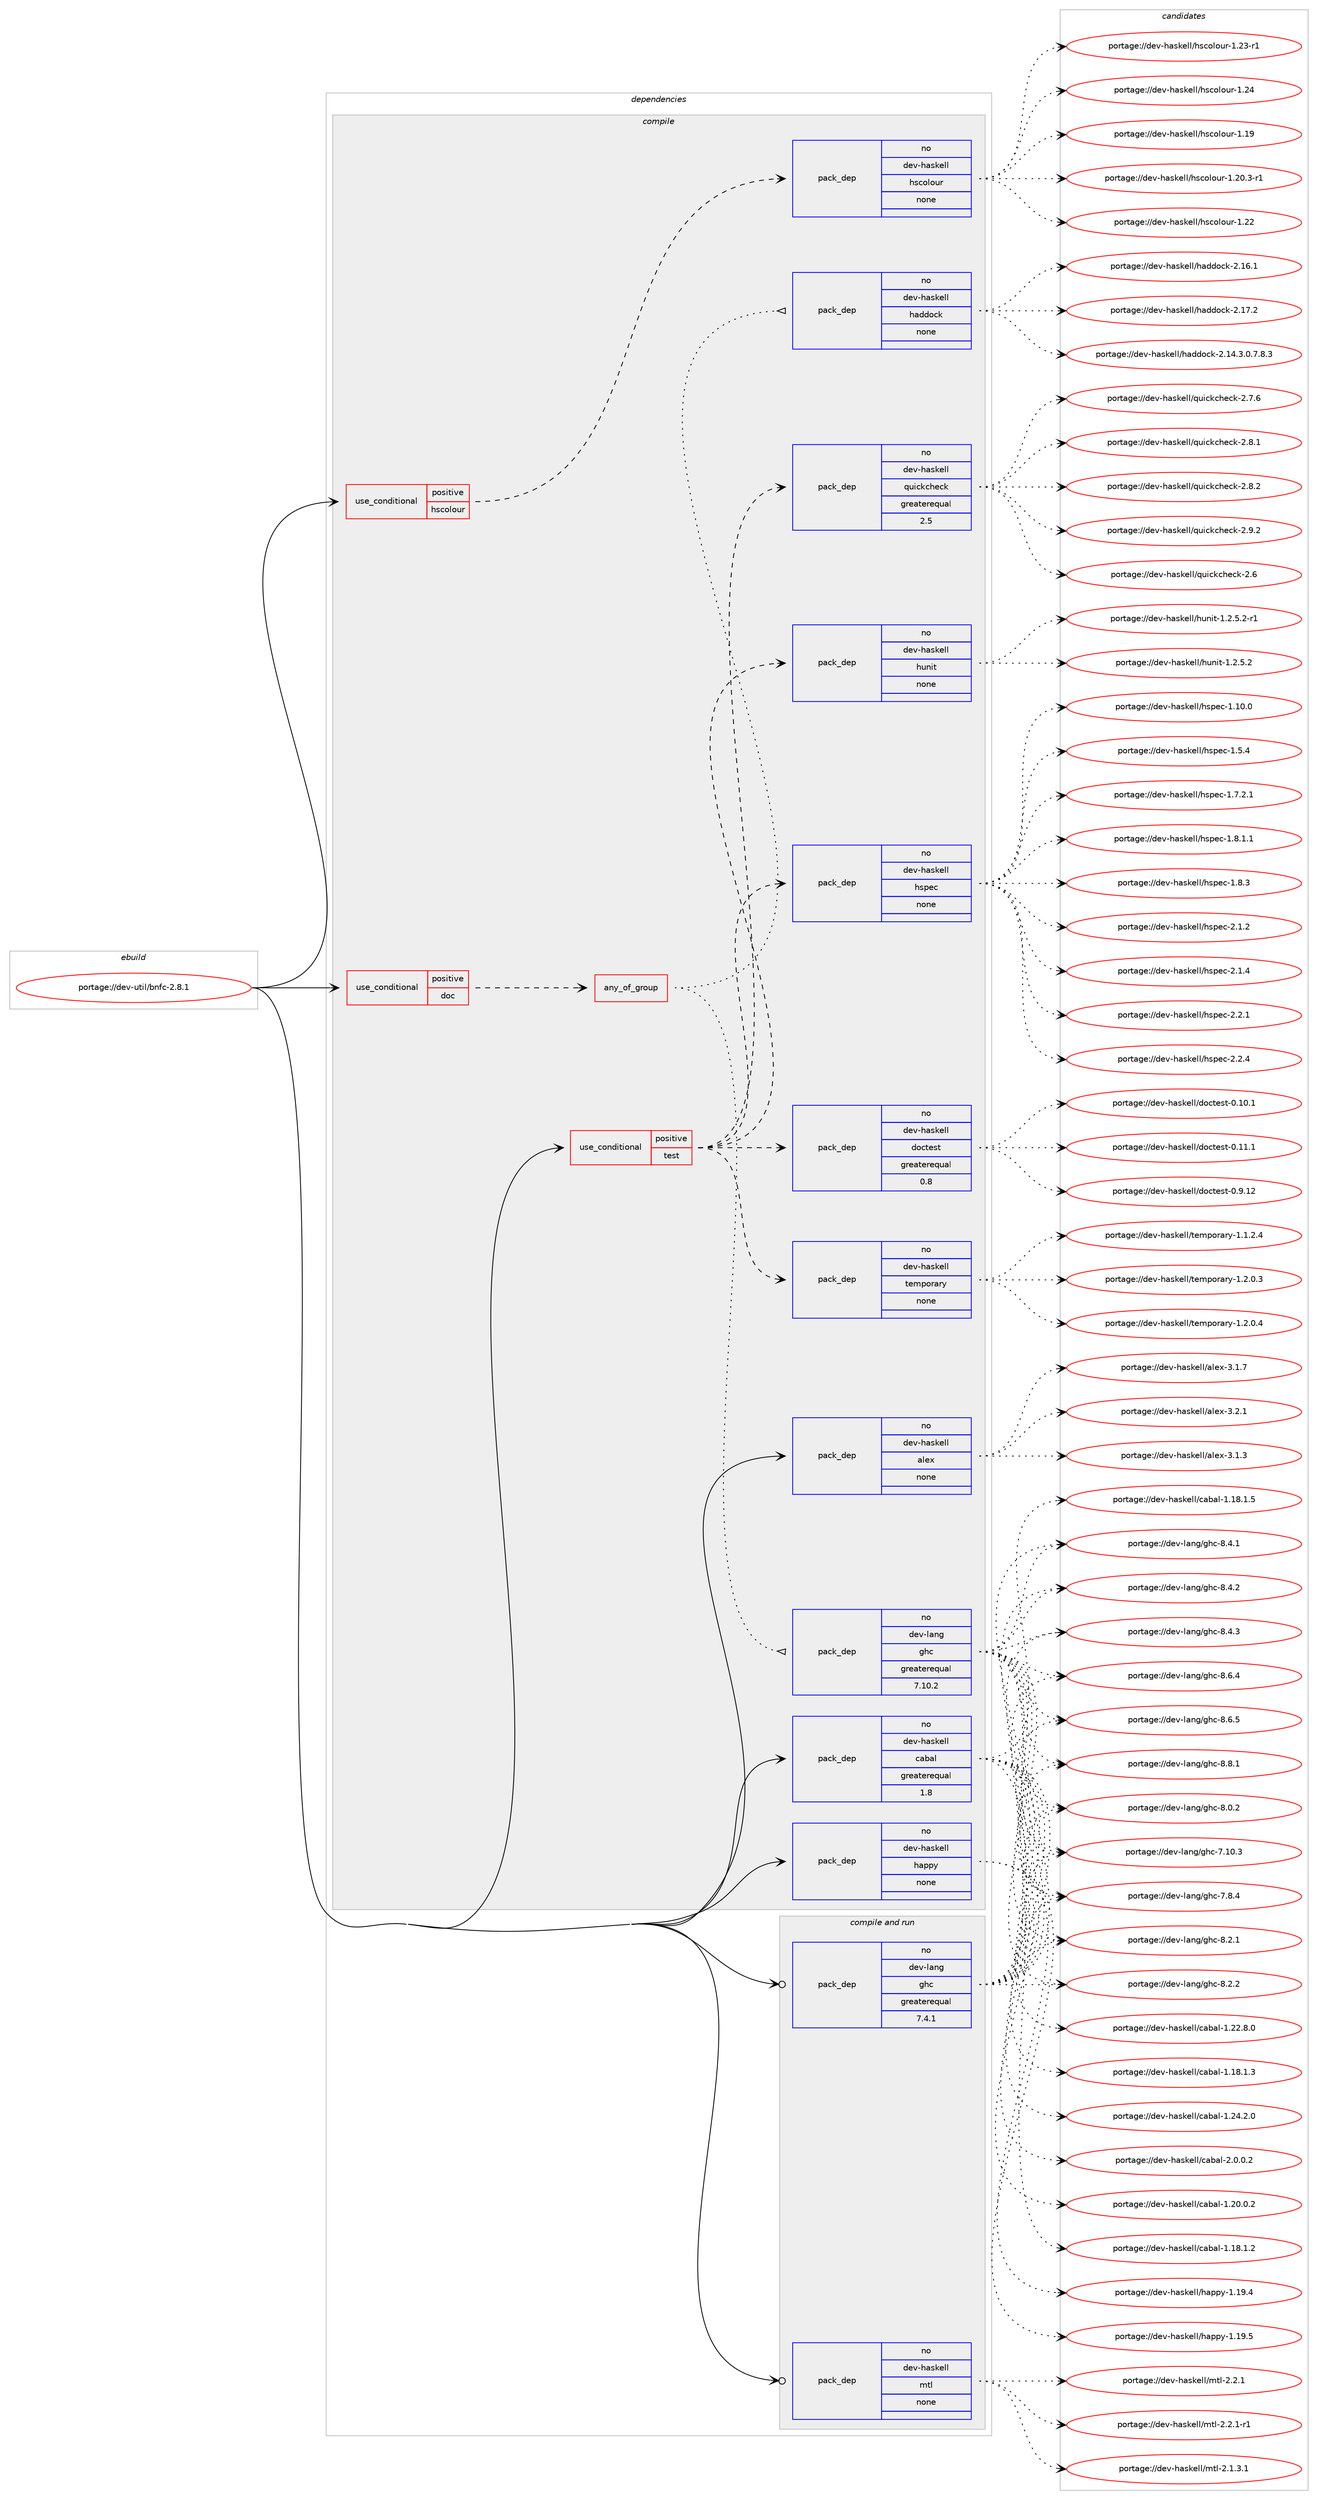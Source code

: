 digraph prolog {

# *************
# Graph options
# *************

newrank=true;
concentrate=true;
compound=true;
graph [rankdir=LR,fontname=Helvetica,fontsize=10,ranksep=1.5];#, ranksep=2.5, nodesep=0.2];
edge  [arrowhead=vee];
node  [fontname=Helvetica,fontsize=10];

# **********
# The ebuild
# **********

subgraph cluster_leftcol {
color=gray;
rank=same;
label=<<i>ebuild</i>>;
id [label="portage://dev-util/bnfc-2.8.1", color=red, width=4, href="../dev-util/bnfc-2.8.1.svg"];
}

# ****************
# The dependencies
# ****************

subgraph cluster_midcol {
color=gray;
label=<<i>dependencies</i>>;
subgraph cluster_compile {
fillcolor="#eeeeee";
style=filled;
label=<<i>compile</i>>;
subgraph cond70394 {
dependency259126 [label=<<TABLE BORDER="0" CELLBORDER="1" CELLSPACING="0" CELLPADDING="4"><TR><TD ROWSPAN="3" CELLPADDING="10">use_conditional</TD></TR><TR><TD>positive</TD></TR><TR><TD>doc</TD></TR></TABLE>>, shape=none, color=red];
subgraph any3547 {
dependency259127 [label=<<TABLE BORDER="0" CELLBORDER="1" CELLSPACING="0" CELLPADDING="4"><TR><TD CELLPADDING="10">any_of_group</TD></TR></TABLE>>, shape=none, color=red];subgraph pack185110 {
dependency259128 [label=<<TABLE BORDER="0" CELLBORDER="1" CELLSPACING="0" CELLPADDING="4" WIDTH="220"><TR><TD ROWSPAN="6" CELLPADDING="30">pack_dep</TD></TR><TR><TD WIDTH="110">no</TD></TR><TR><TD>dev-haskell</TD></TR><TR><TD>haddock</TD></TR><TR><TD>none</TD></TR><TR><TD></TD></TR></TABLE>>, shape=none, color=blue];
}
dependency259127:e -> dependency259128:w [weight=20,style="dotted",arrowhead="oinv"];
subgraph pack185111 {
dependency259129 [label=<<TABLE BORDER="0" CELLBORDER="1" CELLSPACING="0" CELLPADDING="4" WIDTH="220"><TR><TD ROWSPAN="6" CELLPADDING="30">pack_dep</TD></TR><TR><TD WIDTH="110">no</TD></TR><TR><TD>dev-lang</TD></TR><TR><TD>ghc</TD></TR><TR><TD>greaterequal</TD></TR><TR><TD>7.10.2</TD></TR></TABLE>>, shape=none, color=blue];
}
dependency259127:e -> dependency259129:w [weight=20,style="dotted",arrowhead="oinv"];
}
dependency259126:e -> dependency259127:w [weight=20,style="dashed",arrowhead="vee"];
}
id:e -> dependency259126:w [weight=20,style="solid",arrowhead="vee"];
subgraph cond70395 {
dependency259130 [label=<<TABLE BORDER="0" CELLBORDER="1" CELLSPACING="0" CELLPADDING="4"><TR><TD ROWSPAN="3" CELLPADDING="10">use_conditional</TD></TR><TR><TD>positive</TD></TR><TR><TD>hscolour</TD></TR></TABLE>>, shape=none, color=red];
subgraph pack185112 {
dependency259131 [label=<<TABLE BORDER="0" CELLBORDER="1" CELLSPACING="0" CELLPADDING="4" WIDTH="220"><TR><TD ROWSPAN="6" CELLPADDING="30">pack_dep</TD></TR><TR><TD WIDTH="110">no</TD></TR><TR><TD>dev-haskell</TD></TR><TR><TD>hscolour</TD></TR><TR><TD>none</TD></TR><TR><TD></TD></TR></TABLE>>, shape=none, color=blue];
}
dependency259130:e -> dependency259131:w [weight=20,style="dashed",arrowhead="vee"];
}
id:e -> dependency259130:w [weight=20,style="solid",arrowhead="vee"];
subgraph cond70396 {
dependency259132 [label=<<TABLE BORDER="0" CELLBORDER="1" CELLSPACING="0" CELLPADDING="4"><TR><TD ROWSPAN="3" CELLPADDING="10">use_conditional</TD></TR><TR><TD>positive</TD></TR><TR><TD>test</TD></TR></TABLE>>, shape=none, color=red];
subgraph pack185113 {
dependency259133 [label=<<TABLE BORDER="0" CELLBORDER="1" CELLSPACING="0" CELLPADDING="4" WIDTH="220"><TR><TD ROWSPAN="6" CELLPADDING="30">pack_dep</TD></TR><TR><TD WIDTH="110">no</TD></TR><TR><TD>dev-haskell</TD></TR><TR><TD>doctest</TD></TR><TR><TD>greaterequal</TD></TR><TR><TD>0.8</TD></TR></TABLE>>, shape=none, color=blue];
}
dependency259132:e -> dependency259133:w [weight=20,style="dashed",arrowhead="vee"];
subgraph pack185114 {
dependency259134 [label=<<TABLE BORDER="0" CELLBORDER="1" CELLSPACING="0" CELLPADDING="4" WIDTH="220"><TR><TD ROWSPAN="6" CELLPADDING="30">pack_dep</TD></TR><TR><TD WIDTH="110">no</TD></TR><TR><TD>dev-haskell</TD></TR><TR><TD>hspec</TD></TR><TR><TD>none</TD></TR><TR><TD></TD></TR></TABLE>>, shape=none, color=blue];
}
dependency259132:e -> dependency259134:w [weight=20,style="dashed",arrowhead="vee"];
subgraph pack185115 {
dependency259135 [label=<<TABLE BORDER="0" CELLBORDER="1" CELLSPACING="0" CELLPADDING="4" WIDTH="220"><TR><TD ROWSPAN="6" CELLPADDING="30">pack_dep</TD></TR><TR><TD WIDTH="110">no</TD></TR><TR><TD>dev-haskell</TD></TR><TR><TD>hunit</TD></TR><TR><TD>none</TD></TR><TR><TD></TD></TR></TABLE>>, shape=none, color=blue];
}
dependency259132:e -> dependency259135:w [weight=20,style="dashed",arrowhead="vee"];
subgraph pack185116 {
dependency259136 [label=<<TABLE BORDER="0" CELLBORDER="1" CELLSPACING="0" CELLPADDING="4" WIDTH="220"><TR><TD ROWSPAN="6" CELLPADDING="30">pack_dep</TD></TR><TR><TD WIDTH="110">no</TD></TR><TR><TD>dev-haskell</TD></TR><TR><TD>quickcheck</TD></TR><TR><TD>greaterequal</TD></TR><TR><TD>2.5</TD></TR></TABLE>>, shape=none, color=blue];
}
dependency259132:e -> dependency259136:w [weight=20,style="dashed",arrowhead="vee"];
subgraph pack185117 {
dependency259137 [label=<<TABLE BORDER="0" CELLBORDER="1" CELLSPACING="0" CELLPADDING="4" WIDTH="220"><TR><TD ROWSPAN="6" CELLPADDING="30">pack_dep</TD></TR><TR><TD WIDTH="110">no</TD></TR><TR><TD>dev-haskell</TD></TR><TR><TD>temporary</TD></TR><TR><TD>none</TD></TR><TR><TD></TD></TR></TABLE>>, shape=none, color=blue];
}
dependency259132:e -> dependency259137:w [weight=20,style="dashed",arrowhead="vee"];
}
id:e -> dependency259132:w [weight=20,style="solid",arrowhead="vee"];
subgraph pack185118 {
dependency259138 [label=<<TABLE BORDER="0" CELLBORDER="1" CELLSPACING="0" CELLPADDING="4" WIDTH="220"><TR><TD ROWSPAN="6" CELLPADDING="30">pack_dep</TD></TR><TR><TD WIDTH="110">no</TD></TR><TR><TD>dev-haskell</TD></TR><TR><TD>alex</TD></TR><TR><TD>none</TD></TR><TR><TD></TD></TR></TABLE>>, shape=none, color=blue];
}
id:e -> dependency259138:w [weight=20,style="solid",arrowhead="vee"];
subgraph pack185119 {
dependency259139 [label=<<TABLE BORDER="0" CELLBORDER="1" CELLSPACING="0" CELLPADDING="4" WIDTH="220"><TR><TD ROWSPAN="6" CELLPADDING="30">pack_dep</TD></TR><TR><TD WIDTH="110">no</TD></TR><TR><TD>dev-haskell</TD></TR><TR><TD>cabal</TD></TR><TR><TD>greaterequal</TD></TR><TR><TD>1.8</TD></TR></TABLE>>, shape=none, color=blue];
}
id:e -> dependency259139:w [weight=20,style="solid",arrowhead="vee"];
subgraph pack185120 {
dependency259140 [label=<<TABLE BORDER="0" CELLBORDER="1" CELLSPACING="0" CELLPADDING="4" WIDTH="220"><TR><TD ROWSPAN="6" CELLPADDING="30">pack_dep</TD></TR><TR><TD WIDTH="110">no</TD></TR><TR><TD>dev-haskell</TD></TR><TR><TD>happy</TD></TR><TR><TD>none</TD></TR><TR><TD></TD></TR></TABLE>>, shape=none, color=blue];
}
id:e -> dependency259140:w [weight=20,style="solid",arrowhead="vee"];
}
subgraph cluster_compileandrun {
fillcolor="#eeeeee";
style=filled;
label=<<i>compile and run</i>>;
subgraph pack185121 {
dependency259141 [label=<<TABLE BORDER="0" CELLBORDER="1" CELLSPACING="0" CELLPADDING="4" WIDTH="220"><TR><TD ROWSPAN="6" CELLPADDING="30">pack_dep</TD></TR><TR><TD WIDTH="110">no</TD></TR><TR><TD>dev-haskell</TD></TR><TR><TD>mtl</TD></TR><TR><TD>none</TD></TR><TR><TD></TD></TR></TABLE>>, shape=none, color=blue];
}
id:e -> dependency259141:w [weight=20,style="solid",arrowhead="odotvee"];
subgraph pack185122 {
dependency259142 [label=<<TABLE BORDER="0" CELLBORDER="1" CELLSPACING="0" CELLPADDING="4" WIDTH="220"><TR><TD ROWSPAN="6" CELLPADDING="30">pack_dep</TD></TR><TR><TD WIDTH="110">no</TD></TR><TR><TD>dev-lang</TD></TR><TR><TD>ghc</TD></TR><TR><TD>greaterequal</TD></TR><TR><TD>7.4.1</TD></TR></TABLE>>, shape=none, color=blue];
}
id:e -> dependency259142:w [weight=20,style="solid",arrowhead="odotvee"];
}
subgraph cluster_run {
fillcolor="#eeeeee";
style=filled;
label=<<i>run</i>>;
}
}

# **************
# The candidates
# **************

subgraph cluster_choices {
rank=same;
color=gray;
label=<<i>candidates</i>>;

subgraph choice185110 {
color=black;
nodesep=1;
choiceportage1001011184510497115107101108108471049710010011199107455046495246514648465546564651 [label="portage://dev-haskell/haddock-2.14.3.0.7.8.3", color=red, width=4,href="../dev-haskell/haddock-2.14.3.0.7.8.3.svg"];
choiceportage100101118451049711510710110810847104971001001119910745504649544649 [label="portage://dev-haskell/haddock-2.16.1", color=red, width=4,href="../dev-haskell/haddock-2.16.1.svg"];
choiceportage100101118451049711510710110810847104971001001119910745504649554650 [label="portage://dev-haskell/haddock-2.17.2", color=red, width=4,href="../dev-haskell/haddock-2.17.2.svg"];
dependency259128:e -> choiceportage1001011184510497115107101108108471049710010011199107455046495246514648465546564651:w [style=dotted,weight="100"];
dependency259128:e -> choiceportage100101118451049711510710110810847104971001001119910745504649544649:w [style=dotted,weight="100"];
dependency259128:e -> choiceportage100101118451049711510710110810847104971001001119910745504649554650:w [style=dotted,weight="100"];
}
subgraph choice185111 {
color=black;
nodesep=1;
choiceportage1001011184510897110103471031049945554649484651 [label="portage://dev-lang/ghc-7.10.3", color=red, width=4,href="../dev-lang/ghc-7.10.3.svg"];
choiceportage10010111845108971101034710310499455546564652 [label="portage://dev-lang/ghc-7.8.4", color=red, width=4,href="../dev-lang/ghc-7.8.4.svg"];
choiceportage10010111845108971101034710310499455646484650 [label="portage://dev-lang/ghc-8.0.2", color=red, width=4,href="../dev-lang/ghc-8.0.2.svg"];
choiceportage10010111845108971101034710310499455646504649 [label="portage://dev-lang/ghc-8.2.1", color=red, width=4,href="../dev-lang/ghc-8.2.1.svg"];
choiceportage10010111845108971101034710310499455646504650 [label="portage://dev-lang/ghc-8.2.2", color=red, width=4,href="../dev-lang/ghc-8.2.2.svg"];
choiceportage10010111845108971101034710310499455646524649 [label="portage://dev-lang/ghc-8.4.1", color=red, width=4,href="../dev-lang/ghc-8.4.1.svg"];
choiceportage10010111845108971101034710310499455646524650 [label="portage://dev-lang/ghc-8.4.2", color=red, width=4,href="../dev-lang/ghc-8.4.2.svg"];
choiceportage10010111845108971101034710310499455646524651 [label="portage://dev-lang/ghc-8.4.3", color=red, width=4,href="../dev-lang/ghc-8.4.3.svg"];
choiceportage10010111845108971101034710310499455646544652 [label="portage://dev-lang/ghc-8.6.4", color=red, width=4,href="../dev-lang/ghc-8.6.4.svg"];
choiceportage10010111845108971101034710310499455646544653 [label="portage://dev-lang/ghc-8.6.5", color=red, width=4,href="../dev-lang/ghc-8.6.5.svg"];
choiceportage10010111845108971101034710310499455646564649 [label="portage://dev-lang/ghc-8.8.1", color=red, width=4,href="../dev-lang/ghc-8.8.1.svg"];
dependency259129:e -> choiceportage1001011184510897110103471031049945554649484651:w [style=dotted,weight="100"];
dependency259129:e -> choiceportage10010111845108971101034710310499455546564652:w [style=dotted,weight="100"];
dependency259129:e -> choiceportage10010111845108971101034710310499455646484650:w [style=dotted,weight="100"];
dependency259129:e -> choiceportage10010111845108971101034710310499455646504649:w [style=dotted,weight="100"];
dependency259129:e -> choiceportage10010111845108971101034710310499455646504650:w [style=dotted,weight="100"];
dependency259129:e -> choiceportage10010111845108971101034710310499455646524649:w [style=dotted,weight="100"];
dependency259129:e -> choiceportage10010111845108971101034710310499455646524650:w [style=dotted,weight="100"];
dependency259129:e -> choiceportage10010111845108971101034710310499455646524651:w [style=dotted,weight="100"];
dependency259129:e -> choiceportage10010111845108971101034710310499455646544652:w [style=dotted,weight="100"];
dependency259129:e -> choiceportage10010111845108971101034710310499455646544653:w [style=dotted,weight="100"];
dependency259129:e -> choiceportage10010111845108971101034710310499455646564649:w [style=dotted,weight="100"];
}
subgraph choice185112 {
color=black;
nodesep=1;
choiceportage100101118451049711510710110810847104115991111081111171144549464957 [label="portage://dev-haskell/hscolour-1.19", color=red, width=4,href="../dev-haskell/hscolour-1.19.svg"];
choiceportage10010111845104971151071011081084710411599111108111117114454946504846514511449 [label="portage://dev-haskell/hscolour-1.20.3-r1", color=red, width=4,href="../dev-haskell/hscolour-1.20.3-r1.svg"];
choiceportage100101118451049711510710110810847104115991111081111171144549465050 [label="portage://dev-haskell/hscolour-1.22", color=red, width=4,href="../dev-haskell/hscolour-1.22.svg"];
choiceportage1001011184510497115107101108108471041159911110811111711445494650514511449 [label="portage://dev-haskell/hscolour-1.23-r1", color=red, width=4,href="../dev-haskell/hscolour-1.23-r1.svg"];
choiceportage100101118451049711510710110810847104115991111081111171144549465052 [label="portage://dev-haskell/hscolour-1.24", color=red, width=4,href="../dev-haskell/hscolour-1.24.svg"];
dependency259131:e -> choiceportage100101118451049711510710110810847104115991111081111171144549464957:w [style=dotted,weight="100"];
dependency259131:e -> choiceportage10010111845104971151071011081084710411599111108111117114454946504846514511449:w [style=dotted,weight="100"];
dependency259131:e -> choiceportage100101118451049711510710110810847104115991111081111171144549465050:w [style=dotted,weight="100"];
dependency259131:e -> choiceportage1001011184510497115107101108108471041159911110811111711445494650514511449:w [style=dotted,weight="100"];
dependency259131:e -> choiceportage100101118451049711510710110810847104115991111081111171144549465052:w [style=dotted,weight="100"];
}
subgraph choice185113 {
color=black;
nodesep=1;
choiceportage1001011184510497115107101108108471001119911610111511645484649484649 [label="portage://dev-haskell/doctest-0.10.1", color=red, width=4,href="../dev-haskell/doctest-0.10.1.svg"];
choiceportage1001011184510497115107101108108471001119911610111511645484649494649 [label="portage://dev-haskell/doctest-0.11.1", color=red, width=4,href="../dev-haskell/doctest-0.11.1.svg"];
choiceportage1001011184510497115107101108108471001119911610111511645484657464950 [label="portage://dev-haskell/doctest-0.9.12", color=red, width=4,href="../dev-haskell/doctest-0.9.12.svg"];
dependency259133:e -> choiceportage1001011184510497115107101108108471001119911610111511645484649484649:w [style=dotted,weight="100"];
dependency259133:e -> choiceportage1001011184510497115107101108108471001119911610111511645484649494649:w [style=dotted,weight="100"];
dependency259133:e -> choiceportage1001011184510497115107101108108471001119911610111511645484657464950:w [style=dotted,weight="100"];
}
subgraph choice185114 {
color=black;
nodesep=1;
choiceportage1001011184510497115107101108108471041151121019945494649484648 [label="portage://dev-haskell/hspec-1.10.0", color=red, width=4,href="../dev-haskell/hspec-1.10.0.svg"];
choiceportage10010111845104971151071011081084710411511210199454946534652 [label="portage://dev-haskell/hspec-1.5.4", color=red, width=4,href="../dev-haskell/hspec-1.5.4.svg"];
choiceportage100101118451049711510710110810847104115112101994549465546504649 [label="portage://dev-haskell/hspec-1.7.2.1", color=red, width=4,href="../dev-haskell/hspec-1.7.2.1.svg"];
choiceportage100101118451049711510710110810847104115112101994549465646494649 [label="portage://dev-haskell/hspec-1.8.1.1", color=red, width=4,href="../dev-haskell/hspec-1.8.1.1.svg"];
choiceportage10010111845104971151071011081084710411511210199454946564651 [label="portage://dev-haskell/hspec-1.8.3", color=red, width=4,href="../dev-haskell/hspec-1.8.3.svg"];
choiceportage10010111845104971151071011081084710411511210199455046494650 [label="portage://dev-haskell/hspec-2.1.2", color=red, width=4,href="../dev-haskell/hspec-2.1.2.svg"];
choiceportage10010111845104971151071011081084710411511210199455046494652 [label="portage://dev-haskell/hspec-2.1.4", color=red, width=4,href="../dev-haskell/hspec-2.1.4.svg"];
choiceportage10010111845104971151071011081084710411511210199455046504649 [label="portage://dev-haskell/hspec-2.2.1", color=red, width=4,href="../dev-haskell/hspec-2.2.1.svg"];
choiceportage10010111845104971151071011081084710411511210199455046504652 [label="portage://dev-haskell/hspec-2.2.4", color=red, width=4,href="../dev-haskell/hspec-2.2.4.svg"];
dependency259134:e -> choiceportage1001011184510497115107101108108471041151121019945494649484648:w [style=dotted,weight="100"];
dependency259134:e -> choiceportage10010111845104971151071011081084710411511210199454946534652:w [style=dotted,weight="100"];
dependency259134:e -> choiceportage100101118451049711510710110810847104115112101994549465546504649:w [style=dotted,weight="100"];
dependency259134:e -> choiceportage100101118451049711510710110810847104115112101994549465646494649:w [style=dotted,weight="100"];
dependency259134:e -> choiceportage10010111845104971151071011081084710411511210199454946564651:w [style=dotted,weight="100"];
dependency259134:e -> choiceportage10010111845104971151071011081084710411511210199455046494650:w [style=dotted,weight="100"];
dependency259134:e -> choiceportage10010111845104971151071011081084710411511210199455046494652:w [style=dotted,weight="100"];
dependency259134:e -> choiceportage10010111845104971151071011081084710411511210199455046504649:w [style=dotted,weight="100"];
dependency259134:e -> choiceportage10010111845104971151071011081084710411511210199455046504652:w [style=dotted,weight="100"];
}
subgraph choice185115 {
color=black;
nodesep=1;
choiceportage1001011184510497115107101108108471041171101051164549465046534650 [label="portage://dev-haskell/hunit-1.2.5.2", color=red, width=4,href="../dev-haskell/hunit-1.2.5.2.svg"];
choiceportage10010111845104971151071011081084710411711010511645494650465346504511449 [label="portage://dev-haskell/hunit-1.2.5.2-r1", color=red, width=4,href="../dev-haskell/hunit-1.2.5.2-r1.svg"];
dependency259135:e -> choiceportage1001011184510497115107101108108471041171101051164549465046534650:w [style=dotted,weight="100"];
dependency259135:e -> choiceportage10010111845104971151071011081084710411711010511645494650465346504511449:w [style=dotted,weight="100"];
}
subgraph choice185116 {
color=black;
nodesep=1;
choiceportage10010111845104971151071011081084711311710599107991041019910745504654 [label="portage://dev-haskell/quickcheck-2.6", color=red, width=4,href="../dev-haskell/quickcheck-2.6.svg"];
choiceportage100101118451049711510710110810847113117105991079910410199107455046554654 [label="portage://dev-haskell/quickcheck-2.7.6", color=red, width=4,href="../dev-haskell/quickcheck-2.7.6.svg"];
choiceportage100101118451049711510710110810847113117105991079910410199107455046564649 [label="portage://dev-haskell/quickcheck-2.8.1", color=red, width=4,href="../dev-haskell/quickcheck-2.8.1.svg"];
choiceportage100101118451049711510710110810847113117105991079910410199107455046564650 [label="portage://dev-haskell/quickcheck-2.8.2", color=red, width=4,href="../dev-haskell/quickcheck-2.8.2.svg"];
choiceportage100101118451049711510710110810847113117105991079910410199107455046574650 [label="portage://dev-haskell/quickcheck-2.9.2", color=red, width=4,href="../dev-haskell/quickcheck-2.9.2.svg"];
dependency259136:e -> choiceportage10010111845104971151071011081084711311710599107991041019910745504654:w [style=dotted,weight="100"];
dependency259136:e -> choiceportage100101118451049711510710110810847113117105991079910410199107455046554654:w [style=dotted,weight="100"];
dependency259136:e -> choiceportage100101118451049711510710110810847113117105991079910410199107455046564649:w [style=dotted,weight="100"];
dependency259136:e -> choiceportage100101118451049711510710110810847113117105991079910410199107455046564650:w [style=dotted,weight="100"];
dependency259136:e -> choiceportage100101118451049711510710110810847113117105991079910410199107455046574650:w [style=dotted,weight="100"];
}
subgraph choice185117 {
color=black;
nodesep=1;
choiceportage100101118451049711510710110810847116101109112111114971141214549464946504652 [label="portage://dev-haskell/temporary-1.1.2.4", color=red, width=4,href="../dev-haskell/temporary-1.1.2.4.svg"];
choiceportage100101118451049711510710110810847116101109112111114971141214549465046484651 [label="portage://dev-haskell/temporary-1.2.0.3", color=red, width=4,href="../dev-haskell/temporary-1.2.0.3.svg"];
choiceportage100101118451049711510710110810847116101109112111114971141214549465046484652 [label="portage://dev-haskell/temporary-1.2.0.4", color=red, width=4,href="../dev-haskell/temporary-1.2.0.4.svg"];
dependency259137:e -> choiceportage100101118451049711510710110810847116101109112111114971141214549464946504652:w [style=dotted,weight="100"];
dependency259137:e -> choiceportage100101118451049711510710110810847116101109112111114971141214549465046484651:w [style=dotted,weight="100"];
dependency259137:e -> choiceportage100101118451049711510710110810847116101109112111114971141214549465046484652:w [style=dotted,weight="100"];
}
subgraph choice185118 {
color=black;
nodesep=1;
choiceportage10010111845104971151071011081084797108101120455146494651 [label="portage://dev-haskell/alex-3.1.3", color=red, width=4,href="../dev-haskell/alex-3.1.3.svg"];
choiceportage10010111845104971151071011081084797108101120455146494655 [label="portage://dev-haskell/alex-3.1.7", color=red, width=4,href="../dev-haskell/alex-3.1.7.svg"];
choiceportage10010111845104971151071011081084797108101120455146504649 [label="portage://dev-haskell/alex-3.2.1", color=red, width=4,href="../dev-haskell/alex-3.2.1.svg"];
dependency259138:e -> choiceportage10010111845104971151071011081084797108101120455146494651:w [style=dotted,weight="100"];
dependency259138:e -> choiceportage10010111845104971151071011081084797108101120455146494655:w [style=dotted,weight="100"];
dependency259138:e -> choiceportage10010111845104971151071011081084797108101120455146504649:w [style=dotted,weight="100"];
}
subgraph choice185119 {
color=black;
nodesep=1;
choiceportage10010111845104971151071011081084799979897108454946495646494650 [label="portage://dev-haskell/cabal-1.18.1.2", color=red, width=4,href="../dev-haskell/cabal-1.18.1.2.svg"];
choiceportage10010111845104971151071011081084799979897108454946495646494651 [label="portage://dev-haskell/cabal-1.18.1.3", color=red, width=4,href="../dev-haskell/cabal-1.18.1.3.svg"];
choiceportage10010111845104971151071011081084799979897108454946495646494653 [label="portage://dev-haskell/cabal-1.18.1.5", color=red, width=4,href="../dev-haskell/cabal-1.18.1.5.svg"];
choiceportage10010111845104971151071011081084799979897108454946504846484650 [label="portage://dev-haskell/cabal-1.20.0.2", color=red, width=4,href="../dev-haskell/cabal-1.20.0.2.svg"];
choiceportage10010111845104971151071011081084799979897108454946505046564648 [label="portage://dev-haskell/cabal-1.22.8.0", color=red, width=4,href="../dev-haskell/cabal-1.22.8.0.svg"];
choiceportage10010111845104971151071011081084799979897108454946505246504648 [label="portage://dev-haskell/cabal-1.24.2.0", color=red, width=4,href="../dev-haskell/cabal-1.24.2.0.svg"];
choiceportage100101118451049711510710110810847999798971084550464846484650 [label="portage://dev-haskell/cabal-2.0.0.2", color=red, width=4,href="../dev-haskell/cabal-2.0.0.2.svg"];
dependency259139:e -> choiceportage10010111845104971151071011081084799979897108454946495646494650:w [style=dotted,weight="100"];
dependency259139:e -> choiceportage10010111845104971151071011081084799979897108454946495646494651:w [style=dotted,weight="100"];
dependency259139:e -> choiceportage10010111845104971151071011081084799979897108454946495646494653:w [style=dotted,weight="100"];
dependency259139:e -> choiceportage10010111845104971151071011081084799979897108454946504846484650:w [style=dotted,weight="100"];
dependency259139:e -> choiceportage10010111845104971151071011081084799979897108454946505046564648:w [style=dotted,weight="100"];
dependency259139:e -> choiceportage10010111845104971151071011081084799979897108454946505246504648:w [style=dotted,weight="100"];
dependency259139:e -> choiceportage100101118451049711510710110810847999798971084550464846484650:w [style=dotted,weight="100"];
}
subgraph choice185120 {
color=black;
nodesep=1;
choiceportage1001011184510497115107101108108471049711211212145494649574652 [label="portage://dev-haskell/happy-1.19.4", color=red, width=4,href="../dev-haskell/happy-1.19.4.svg"];
choiceportage1001011184510497115107101108108471049711211212145494649574653 [label="portage://dev-haskell/happy-1.19.5", color=red, width=4,href="../dev-haskell/happy-1.19.5.svg"];
dependency259140:e -> choiceportage1001011184510497115107101108108471049711211212145494649574652:w [style=dotted,weight="100"];
dependency259140:e -> choiceportage1001011184510497115107101108108471049711211212145494649574653:w [style=dotted,weight="100"];
}
subgraph choice185121 {
color=black;
nodesep=1;
choiceportage1001011184510497115107101108108471091161084550464946514649 [label="portage://dev-haskell/mtl-2.1.3.1", color=red, width=4,href="../dev-haskell/mtl-2.1.3.1.svg"];
choiceportage100101118451049711510710110810847109116108455046504649 [label="portage://dev-haskell/mtl-2.2.1", color=red, width=4,href="../dev-haskell/mtl-2.2.1.svg"];
choiceportage1001011184510497115107101108108471091161084550465046494511449 [label="portage://dev-haskell/mtl-2.2.1-r1", color=red, width=4,href="../dev-haskell/mtl-2.2.1-r1.svg"];
dependency259141:e -> choiceportage1001011184510497115107101108108471091161084550464946514649:w [style=dotted,weight="100"];
dependency259141:e -> choiceportage100101118451049711510710110810847109116108455046504649:w [style=dotted,weight="100"];
dependency259141:e -> choiceportage1001011184510497115107101108108471091161084550465046494511449:w [style=dotted,weight="100"];
}
subgraph choice185122 {
color=black;
nodesep=1;
choiceportage1001011184510897110103471031049945554649484651 [label="portage://dev-lang/ghc-7.10.3", color=red, width=4,href="../dev-lang/ghc-7.10.3.svg"];
choiceportage10010111845108971101034710310499455546564652 [label="portage://dev-lang/ghc-7.8.4", color=red, width=4,href="../dev-lang/ghc-7.8.4.svg"];
choiceportage10010111845108971101034710310499455646484650 [label="portage://dev-lang/ghc-8.0.2", color=red, width=4,href="../dev-lang/ghc-8.0.2.svg"];
choiceportage10010111845108971101034710310499455646504649 [label="portage://dev-lang/ghc-8.2.1", color=red, width=4,href="../dev-lang/ghc-8.2.1.svg"];
choiceportage10010111845108971101034710310499455646504650 [label="portage://dev-lang/ghc-8.2.2", color=red, width=4,href="../dev-lang/ghc-8.2.2.svg"];
choiceportage10010111845108971101034710310499455646524649 [label="portage://dev-lang/ghc-8.4.1", color=red, width=4,href="../dev-lang/ghc-8.4.1.svg"];
choiceportage10010111845108971101034710310499455646524650 [label="portage://dev-lang/ghc-8.4.2", color=red, width=4,href="../dev-lang/ghc-8.4.2.svg"];
choiceportage10010111845108971101034710310499455646524651 [label="portage://dev-lang/ghc-8.4.3", color=red, width=4,href="../dev-lang/ghc-8.4.3.svg"];
choiceportage10010111845108971101034710310499455646544652 [label="portage://dev-lang/ghc-8.6.4", color=red, width=4,href="../dev-lang/ghc-8.6.4.svg"];
choiceportage10010111845108971101034710310499455646544653 [label="portage://dev-lang/ghc-8.6.5", color=red, width=4,href="../dev-lang/ghc-8.6.5.svg"];
choiceportage10010111845108971101034710310499455646564649 [label="portage://dev-lang/ghc-8.8.1", color=red, width=4,href="../dev-lang/ghc-8.8.1.svg"];
dependency259142:e -> choiceportage1001011184510897110103471031049945554649484651:w [style=dotted,weight="100"];
dependency259142:e -> choiceportage10010111845108971101034710310499455546564652:w [style=dotted,weight="100"];
dependency259142:e -> choiceportage10010111845108971101034710310499455646484650:w [style=dotted,weight="100"];
dependency259142:e -> choiceportage10010111845108971101034710310499455646504649:w [style=dotted,weight="100"];
dependency259142:e -> choiceportage10010111845108971101034710310499455646504650:w [style=dotted,weight="100"];
dependency259142:e -> choiceportage10010111845108971101034710310499455646524649:w [style=dotted,weight="100"];
dependency259142:e -> choiceportage10010111845108971101034710310499455646524650:w [style=dotted,weight="100"];
dependency259142:e -> choiceportage10010111845108971101034710310499455646524651:w [style=dotted,weight="100"];
dependency259142:e -> choiceportage10010111845108971101034710310499455646544652:w [style=dotted,weight="100"];
dependency259142:e -> choiceportage10010111845108971101034710310499455646544653:w [style=dotted,weight="100"];
dependency259142:e -> choiceportage10010111845108971101034710310499455646564649:w [style=dotted,weight="100"];
}
}

}
